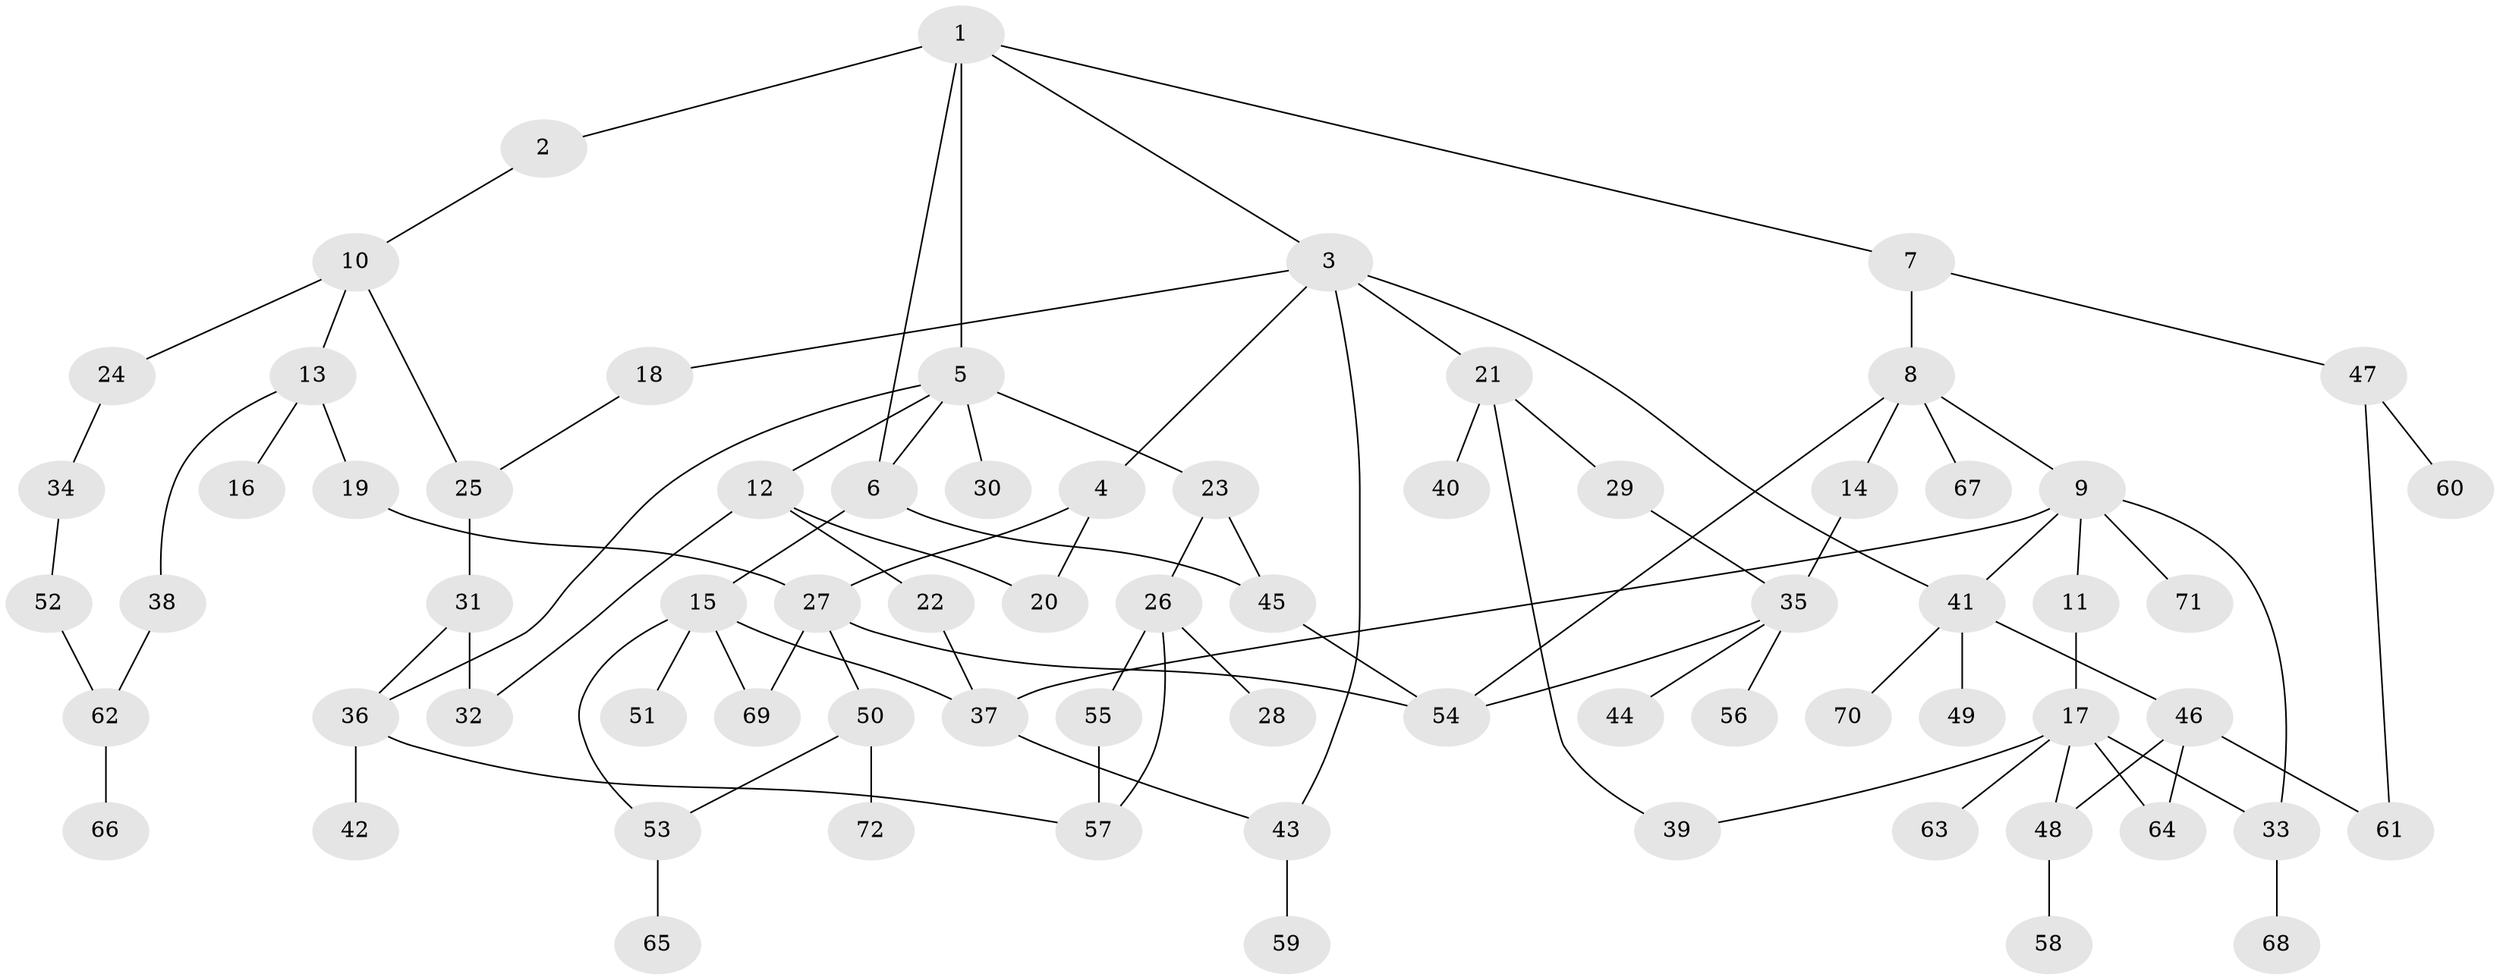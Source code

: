 // coarse degree distribution, {3: 0.2777777777777778, 6: 0.027777777777777776, 8: 0.05555555555555555, 4: 0.19444444444444445, 2: 0.2222222222222222, 1: 0.19444444444444445, 7: 0.027777777777777776}
// Generated by graph-tools (version 1.1) at 2025/46/03/06/25 01:46:56]
// undirected, 72 vertices, 96 edges
graph export_dot {
graph [start="1"]
  node [color=gray90,style=filled];
  1;
  2;
  3;
  4;
  5;
  6;
  7;
  8;
  9;
  10;
  11;
  12;
  13;
  14;
  15;
  16;
  17;
  18;
  19;
  20;
  21;
  22;
  23;
  24;
  25;
  26;
  27;
  28;
  29;
  30;
  31;
  32;
  33;
  34;
  35;
  36;
  37;
  38;
  39;
  40;
  41;
  42;
  43;
  44;
  45;
  46;
  47;
  48;
  49;
  50;
  51;
  52;
  53;
  54;
  55;
  56;
  57;
  58;
  59;
  60;
  61;
  62;
  63;
  64;
  65;
  66;
  67;
  68;
  69;
  70;
  71;
  72;
  1 -- 2;
  1 -- 3;
  1 -- 5;
  1 -- 6;
  1 -- 7;
  2 -- 10;
  3 -- 4;
  3 -- 18;
  3 -- 21;
  3 -- 43;
  3 -- 41;
  4 -- 20;
  4 -- 27;
  5 -- 12;
  5 -- 23;
  5 -- 30;
  5 -- 6;
  5 -- 36;
  6 -- 15;
  6 -- 45;
  7 -- 8;
  7 -- 47;
  8 -- 9;
  8 -- 14;
  8 -- 67;
  8 -- 54;
  9 -- 11;
  9 -- 37;
  9 -- 41;
  9 -- 71;
  9 -- 33;
  10 -- 13;
  10 -- 24;
  10 -- 25;
  11 -- 17;
  12 -- 20;
  12 -- 22;
  12 -- 32;
  13 -- 16;
  13 -- 19;
  13 -- 38;
  14 -- 35;
  15 -- 51;
  15 -- 69;
  15 -- 37;
  15 -- 53;
  17 -- 33;
  17 -- 63;
  17 -- 39;
  17 -- 48;
  17 -- 64;
  18 -- 25;
  19 -- 27;
  21 -- 29;
  21 -- 39;
  21 -- 40;
  22 -- 37;
  23 -- 26;
  23 -- 45;
  24 -- 34;
  25 -- 31;
  26 -- 28;
  26 -- 55;
  26 -- 57;
  27 -- 50;
  27 -- 69;
  27 -- 54;
  29 -- 35;
  31 -- 32;
  31 -- 36;
  33 -- 68;
  34 -- 52;
  35 -- 44;
  35 -- 56;
  35 -- 54;
  36 -- 42;
  36 -- 57;
  37 -- 43;
  38 -- 62;
  41 -- 46;
  41 -- 49;
  41 -- 70;
  43 -- 59;
  45 -- 54;
  46 -- 48;
  46 -- 64;
  46 -- 61;
  47 -- 60;
  47 -- 61;
  48 -- 58;
  50 -- 53;
  50 -- 72;
  52 -- 62;
  53 -- 65;
  55 -- 57;
  62 -- 66;
}
